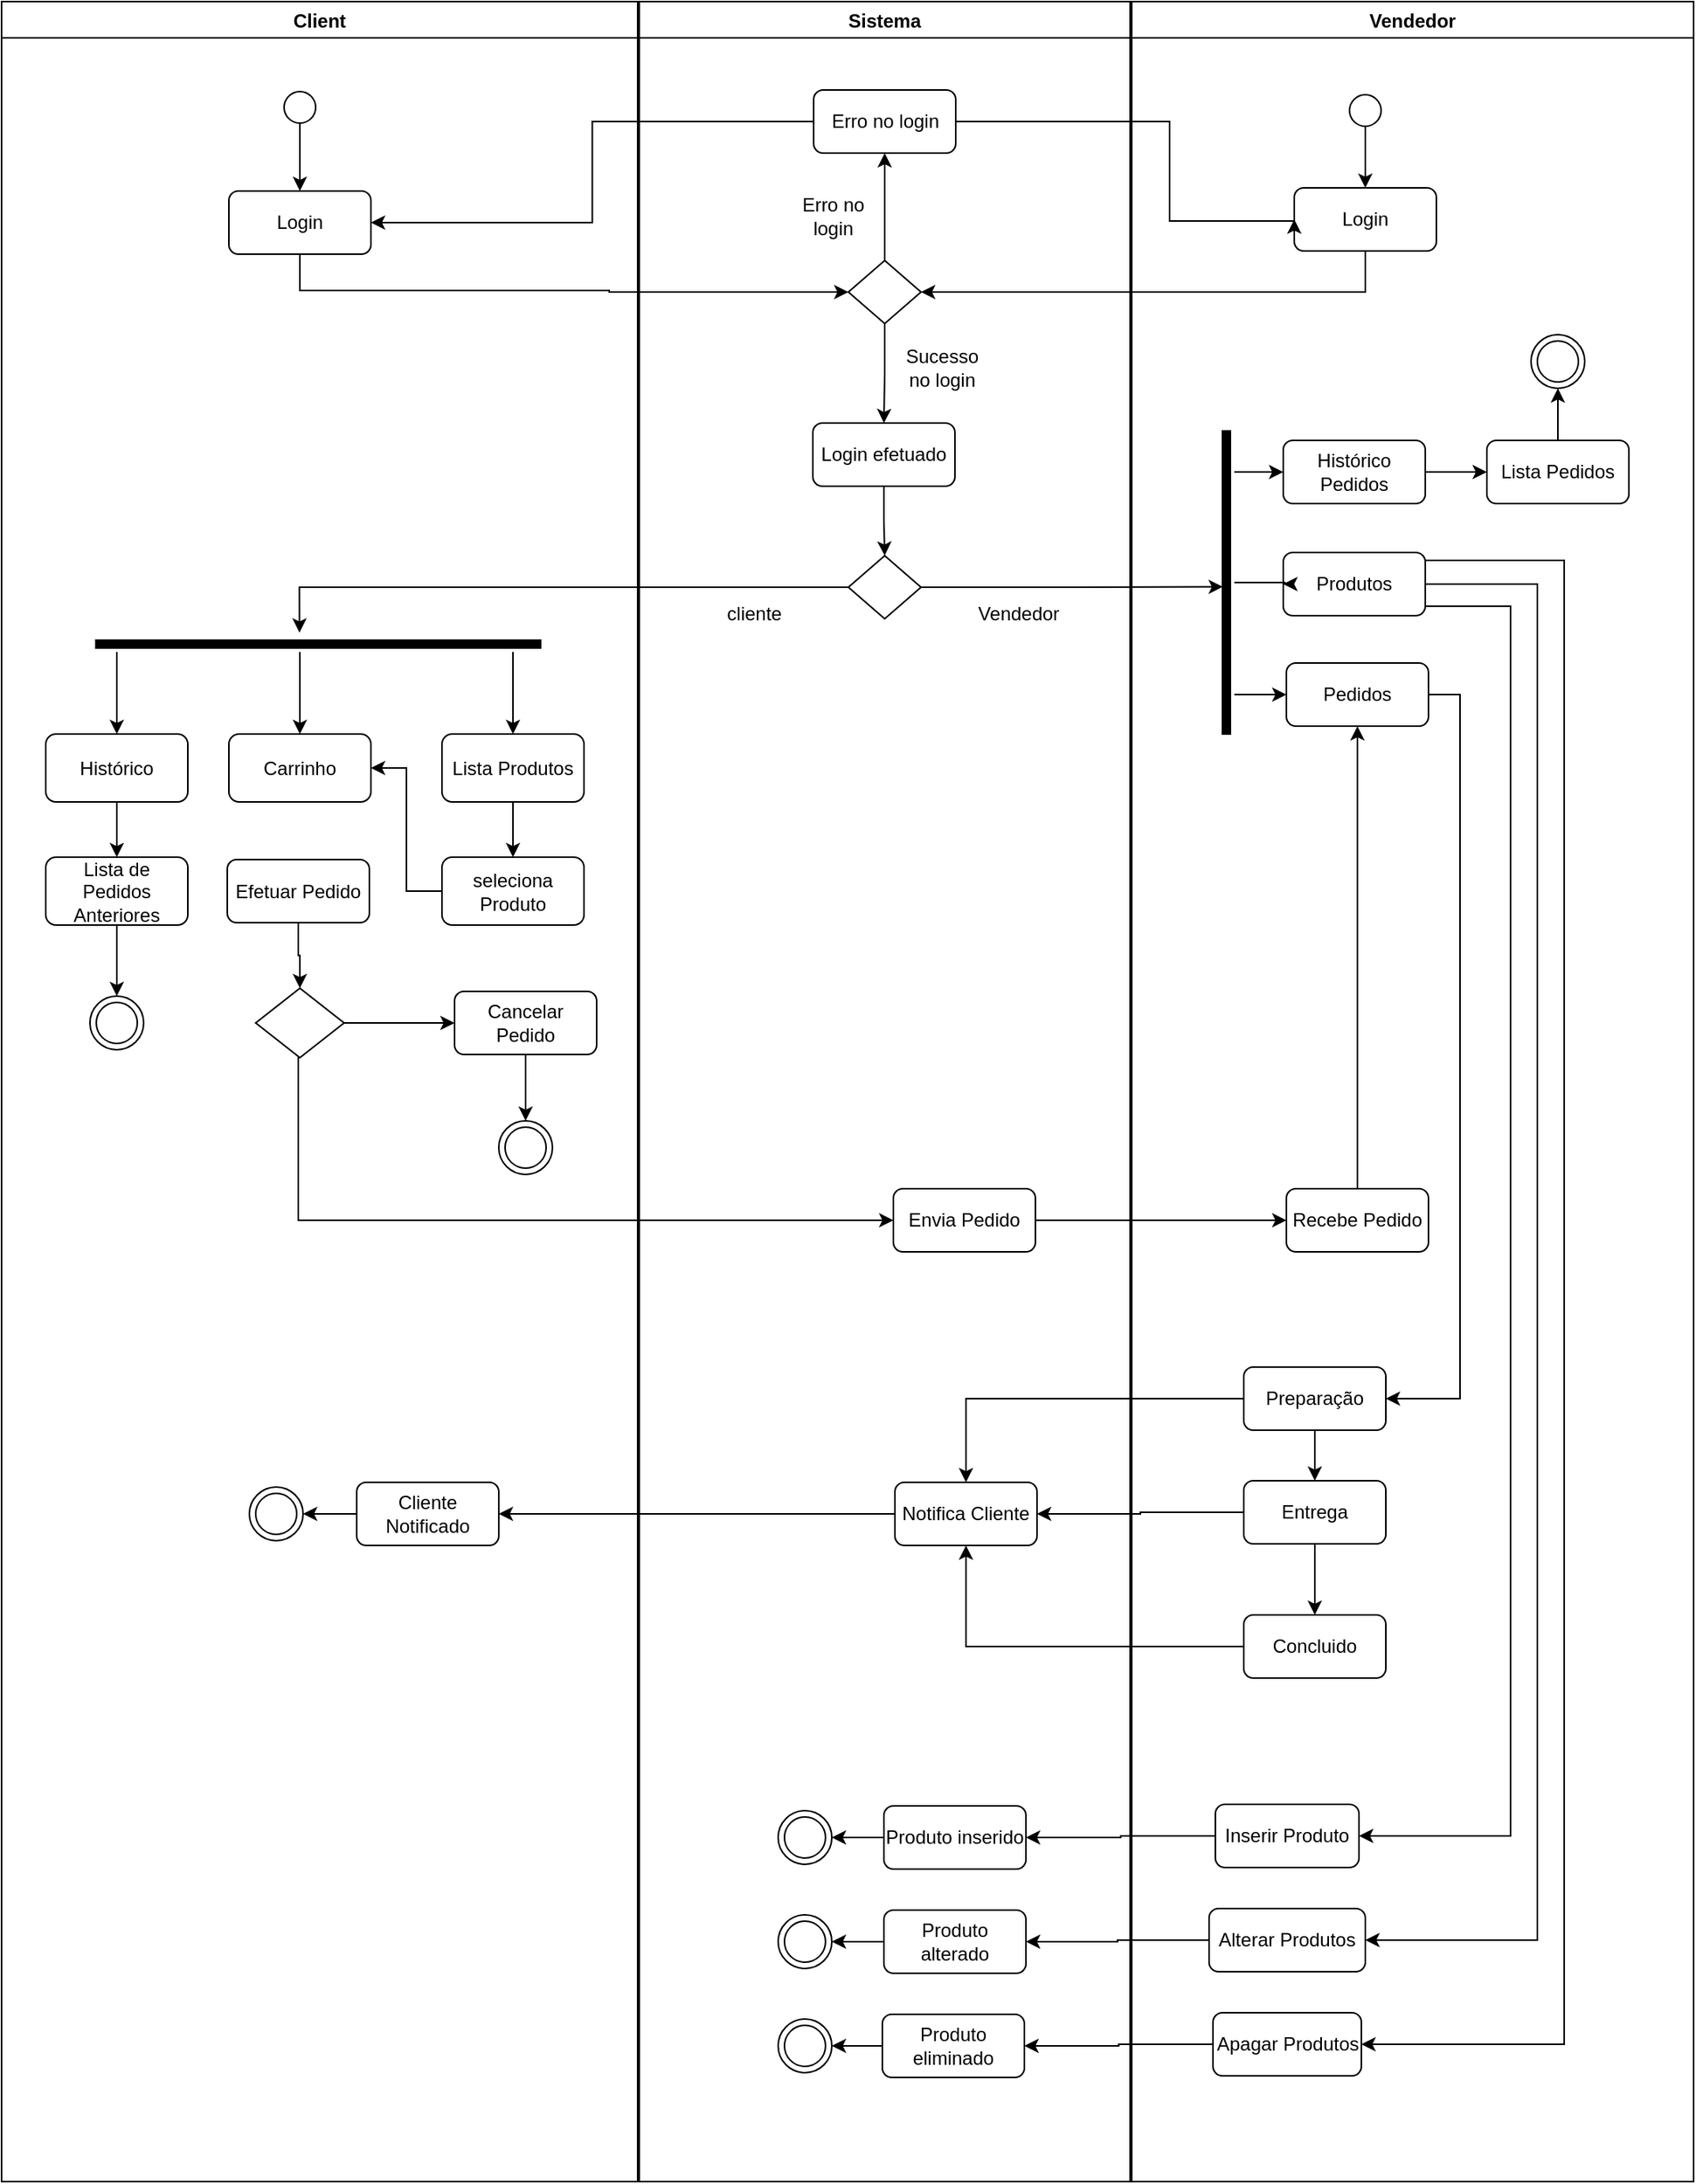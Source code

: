 <mxfile version="20.6.0" type="device"><diagram id="sSi5t94_LfOkvPr51r16" name="Página-2"><mxGraphModel dx="2210" dy="2136" grid="1" gridSize="1" guides="1" tooltips="1" connect="1" arrows="1" fold="1" page="1" pageScale="1" pageWidth="827" pageHeight="1169" math="0" shadow="0"><root><mxCell id="0"/><mxCell id="1" parent="0"/><mxCell id="vVkUSW5sCa-lOaimVGdh-4" value="Client" style="swimlane;startSize=23;" parent="1" vertex="1"><mxGeometry x="-105" y="-440" width="403" height="1381" as="geometry"/></mxCell><mxCell id="7vNiD-d7krQGDd96d4uR-23" value="" style="edgeStyle=orthogonalEdgeStyle;rounded=0;orthogonalLoop=1;jettySize=auto;html=1;" edge="1" parent="vVkUSW5sCa-lOaimVGdh-4" source="vVkUSW5sCa-lOaimVGdh-7" target="vVkUSW5sCa-lOaimVGdh-16"><mxGeometry relative="1" as="geometry"/></mxCell><mxCell id="vVkUSW5sCa-lOaimVGdh-7" value="" style="ellipse;whiteSpace=wrap;html=1;" parent="vVkUSW5sCa-lOaimVGdh-4" vertex="1"><mxGeometry x="179" y="57" width="20" height="20" as="geometry"/></mxCell><mxCell id="vVkUSW5sCa-lOaimVGdh-16" value="Login" style="rounded=1;whiteSpace=wrap;html=1;" parent="vVkUSW5sCa-lOaimVGdh-4" vertex="1"><mxGeometry x="144" y="120" width="90" height="40" as="geometry"/></mxCell><mxCell id="88hetL5LpxJgCvOVFX1W-7" style="edgeStyle=orthogonalEdgeStyle;rounded=0;orthogonalLoop=1;jettySize=auto;html=1;exitX=0.5;exitY=1;exitDx=0;exitDy=0;" parent="vVkUSW5sCa-lOaimVGdh-4" source="vVkUSW5sCa-lOaimVGdh-48" target="88hetL5LpxJgCvOVFX1W-6" edge="1"><mxGeometry relative="1" as="geometry"/></mxCell><mxCell id="vVkUSW5sCa-lOaimVGdh-48" value="Lista Produtos" style="rounded=1;whiteSpace=wrap;html=1;" parent="vVkUSW5sCa-lOaimVGdh-4" vertex="1"><mxGeometry x="279" y="464" width="90" height="43" as="geometry"/></mxCell><mxCell id="7vNiD-d7krQGDd96d4uR-29" style="edgeStyle=orthogonalEdgeStyle;rounded=0;orthogonalLoop=1;jettySize=auto;html=1;entryX=0.5;entryY=0;entryDx=0;entryDy=0;" edge="1" parent="vVkUSW5sCa-lOaimVGdh-4" source="vVkUSW5sCa-lOaimVGdh-49" target="7vNiD-d7krQGDd96d4uR-25"><mxGeometry relative="1" as="geometry"/></mxCell><mxCell id="vVkUSW5sCa-lOaimVGdh-49" value="Cancelar Pedido" style="rounded=1;whiteSpace=wrap;html=1;" parent="vVkUSW5sCa-lOaimVGdh-4" vertex="1"><mxGeometry x="287" y="627" width="90" height="40" as="geometry"/></mxCell><mxCell id="vVkUSW5sCa-lOaimVGdh-97" value="Carrinho" style="rounded=1;whiteSpace=wrap;html=1;" parent="vVkUSW5sCa-lOaimVGdh-4" vertex="1"><mxGeometry x="144" y="464" width="90" height="43" as="geometry"/></mxCell><mxCell id="88hetL5LpxJgCvOVFX1W-21" style="edgeStyle=orthogonalEdgeStyle;rounded=0;orthogonalLoop=1;jettySize=auto;html=1;exitX=0.5;exitY=1;exitDx=0;exitDy=0;" parent="vVkUSW5sCa-lOaimVGdh-4" source="vVkUSW5sCa-lOaimVGdh-98" target="88hetL5LpxJgCvOVFX1W-20" edge="1"><mxGeometry relative="1" as="geometry"/></mxCell><mxCell id="vVkUSW5sCa-lOaimVGdh-98" value="Histórico" style="rounded=1;whiteSpace=wrap;html=1;" parent="vVkUSW5sCa-lOaimVGdh-4" vertex="1"><mxGeometry x="28" y="464" width="90" height="43" as="geometry"/></mxCell><mxCell id="7vNiD-d7krQGDd96d4uR-4" style="edgeStyle=orthogonalEdgeStyle;rounded=0;orthogonalLoop=1;jettySize=auto;html=1;exitX=0;exitY=0.5;exitDx=0;exitDy=0;entryX=1;entryY=0.5;entryDx=0;entryDy=0;" edge="1" parent="vVkUSW5sCa-lOaimVGdh-4" source="88hetL5LpxJgCvOVFX1W-6" target="vVkUSW5sCa-lOaimVGdh-97"><mxGeometry relative="1" as="geometry"/></mxCell><mxCell id="88hetL5LpxJgCvOVFX1W-6" value="seleciona Produto" style="rounded=1;whiteSpace=wrap;html=1;" parent="vVkUSW5sCa-lOaimVGdh-4" vertex="1"><mxGeometry x="279" y="542" width="90" height="43" as="geometry"/></mxCell><mxCell id="7vNiD-d7krQGDd96d4uR-11" value="" style="edgeStyle=orthogonalEdgeStyle;rounded=0;orthogonalLoop=1;jettySize=auto;html=1;" edge="1" parent="vVkUSW5sCa-lOaimVGdh-4" source="88hetL5LpxJgCvOVFX1W-20" target="7vNiD-d7krQGDd96d4uR-9"><mxGeometry relative="1" as="geometry"/></mxCell><mxCell id="88hetL5LpxJgCvOVFX1W-20" value="Lista de Pedidos Anteriores" style="rounded=1;whiteSpace=wrap;html=1;" parent="vVkUSW5sCa-lOaimVGdh-4" vertex="1"><mxGeometry x="28" y="542" width="90" height="43" as="geometry"/></mxCell><mxCell id="88hetL5LpxJgCvOVFX1W-40" style="edgeStyle=orthogonalEdgeStyle;rounded=0;orthogonalLoop=1;jettySize=auto;html=1;exitX=0.5;exitY=1;exitDx=0;exitDy=0;entryX=0.5;entryY=0;entryDx=0;entryDy=0;" parent="vVkUSW5sCa-lOaimVGdh-4" source="88hetL5LpxJgCvOVFX1W-38" target="88hetL5LpxJgCvOVFX1W-39" edge="1"><mxGeometry relative="1" as="geometry"/></mxCell><mxCell id="88hetL5LpxJgCvOVFX1W-38" value="Efetuar Pedido" style="rounded=1;whiteSpace=wrap;html=1;" parent="vVkUSW5sCa-lOaimVGdh-4" vertex="1"><mxGeometry x="143" y="543.5" width="90" height="40" as="geometry"/></mxCell><mxCell id="88hetL5LpxJgCvOVFX1W-41" style="edgeStyle=orthogonalEdgeStyle;rounded=0;orthogonalLoop=1;jettySize=auto;html=1;exitX=1;exitY=0.5;exitDx=0;exitDy=0;" parent="vVkUSW5sCa-lOaimVGdh-4" source="88hetL5LpxJgCvOVFX1W-39" target="vVkUSW5sCa-lOaimVGdh-49" edge="1"><mxGeometry relative="1" as="geometry"/></mxCell><mxCell id="88hetL5LpxJgCvOVFX1W-39" value="" style="rhombus;whiteSpace=wrap;html=1;" parent="vVkUSW5sCa-lOaimVGdh-4" vertex="1"><mxGeometry x="161" y="625" width="56" height="44" as="geometry"/></mxCell><mxCell id="7vNiD-d7krQGDd96d4uR-76" style="edgeStyle=orthogonalEdgeStyle;rounded=0;orthogonalLoop=1;jettySize=auto;html=1;" edge="1" parent="vVkUSW5sCa-lOaimVGdh-4" source="88hetL5LpxJgCvOVFX1W-83" target="7vNiD-d7krQGDd96d4uR-74"><mxGeometry relative="1" as="geometry"/></mxCell><mxCell id="88hetL5LpxJgCvOVFX1W-83" value="Cliente Notificado" style="rounded=1;whiteSpace=wrap;html=1;" parent="vVkUSW5sCa-lOaimVGdh-4" vertex="1"><mxGeometry x="225" y="938" width="90" height="40" as="geometry"/></mxCell><mxCell id="7vNiD-d7krQGDd96d4uR-25" value="" style="ellipse;whiteSpace=wrap;html=1;aspect=fixed;" vertex="1" parent="vVkUSW5sCa-lOaimVGdh-4"><mxGeometry x="315" y="709" width="34" height="34" as="geometry"/></mxCell><mxCell id="7vNiD-d7krQGDd96d4uR-26" value="" style="ellipse;whiteSpace=wrap;html=1;aspect=fixed;" vertex="1" parent="vVkUSW5sCa-lOaimVGdh-4"><mxGeometry x="319" y="713" width="26" height="26" as="geometry"/></mxCell><mxCell id="7vNiD-d7krQGDd96d4uR-47" style="edgeStyle=orthogonalEdgeStyle;rounded=0;orthogonalLoop=1;jettySize=auto;html=1;entryX=0.5;entryY=0;entryDx=0;entryDy=0;" edge="1" parent="vVkUSW5sCa-lOaimVGdh-4" source="7vNiD-d7krQGDd96d4uR-43" target="vVkUSW5sCa-lOaimVGdh-98"><mxGeometry relative="1" as="geometry"><Array as="points"><mxPoint x="73" y="408"/></Array></mxGeometry></mxCell><mxCell id="7vNiD-d7krQGDd96d4uR-48" style="edgeStyle=orthogonalEdgeStyle;rounded=0;orthogonalLoop=1;jettySize=auto;html=1;entryX=0.5;entryY=0;entryDx=0;entryDy=0;" edge="1" parent="vVkUSW5sCa-lOaimVGdh-4" source="7vNiD-d7krQGDd96d4uR-43" target="vVkUSW5sCa-lOaimVGdh-48"><mxGeometry relative="1" as="geometry"><Array as="points"><mxPoint x="324" y="425"/><mxPoint x="324" y="425"/></Array></mxGeometry></mxCell><mxCell id="7vNiD-d7krQGDd96d4uR-49" style="edgeStyle=orthogonalEdgeStyle;rounded=0;orthogonalLoop=1;jettySize=auto;html=1;" edge="1" parent="vVkUSW5sCa-lOaimVGdh-4" source="7vNiD-d7krQGDd96d4uR-43" target="vVkUSW5sCa-lOaimVGdh-97"><mxGeometry relative="1" as="geometry"><Array as="points"><mxPoint x="189" y="419"/><mxPoint x="189" y="419"/></Array></mxGeometry></mxCell><mxCell id="7vNiD-d7krQGDd96d4uR-43" value="" style="line;strokeWidth=6;html=1;" vertex="1" parent="vVkUSW5sCa-lOaimVGdh-4"><mxGeometry x="59.25" y="402" width="282.75" height="10" as="geometry"/></mxCell><mxCell id="7vNiD-d7krQGDd96d4uR-70" value="" style="group" vertex="1" connectable="0" parent="vVkUSW5sCa-lOaimVGdh-4"><mxGeometry x="56" y="630" width="34" height="34" as="geometry"/></mxCell><mxCell id="7vNiD-d7krQGDd96d4uR-9" value="" style="ellipse;whiteSpace=wrap;html=1;aspect=fixed;" vertex="1" parent="7vNiD-d7krQGDd96d4uR-70"><mxGeometry width="34" height="34" as="geometry"/></mxCell><mxCell id="7vNiD-d7krQGDd96d4uR-12" value="" style="ellipse;whiteSpace=wrap;html=1;aspect=fixed;" vertex="1" parent="7vNiD-d7krQGDd96d4uR-70"><mxGeometry x="4" y="4" width="26" height="26" as="geometry"/></mxCell><mxCell id="7vNiD-d7krQGDd96d4uR-73" value="" style="group" vertex="1" connectable="0" parent="vVkUSW5sCa-lOaimVGdh-4"><mxGeometry x="157" y="941" width="34" height="34" as="geometry"/></mxCell><mxCell id="7vNiD-d7krQGDd96d4uR-74" value="" style="ellipse;whiteSpace=wrap;html=1;aspect=fixed;" vertex="1" parent="7vNiD-d7krQGDd96d4uR-73"><mxGeometry width="34" height="34" as="geometry"/></mxCell><mxCell id="7vNiD-d7krQGDd96d4uR-75" value="" style="ellipse;whiteSpace=wrap;html=1;aspect=fixed;" vertex="1" parent="7vNiD-d7krQGDd96d4uR-73"><mxGeometry x="4" y="4" width="26" height="26" as="geometry"/></mxCell><mxCell id="vVkUSW5sCa-lOaimVGdh-5" value="Sistema" style="swimlane;" parent="1" vertex="1"><mxGeometry x="299" y="-440" width="311" height="1381" as="geometry"/></mxCell><mxCell id="7vNiD-d7krQGDd96d4uR-34" value="" style="edgeStyle=orthogonalEdgeStyle;rounded=0;orthogonalLoop=1;jettySize=auto;html=1;" edge="1" parent="vVkUSW5sCa-lOaimVGdh-5" source="vVkUSW5sCa-lOaimVGdh-18" target="vVkUSW5sCa-lOaimVGdh-21"><mxGeometry relative="1" as="geometry"/></mxCell><mxCell id="7vNiD-d7krQGDd96d4uR-35" value="" style="edgeStyle=orthogonalEdgeStyle;rounded=0;orthogonalLoop=1;jettySize=auto;html=1;" edge="1" parent="vVkUSW5sCa-lOaimVGdh-5" source="vVkUSW5sCa-lOaimVGdh-18" target="vVkUSW5sCa-lOaimVGdh-29"><mxGeometry relative="1" as="geometry"/></mxCell><mxCell id="vVkUSW5sCa-lOaimVGdh-18" value="" style="rhombus;whiteSpace=wrap;html=1;" parent="vVkUSW5sCa-lOaimVGdh-5" vertex="1"><mxGeometry x="132.5" y="164" width="46" height="40" as="geometry"/></mxCell><mxCell id="vVkUSW5sCa-lOaimVGdh-21" value="Erro no login" style="rounded=1;whiteSpace=wrap;html=1;" parent="vVkUSW5sCa-lOaimVGdh-5" vertex="1"><mxGeometry x="110.5" y="56" width="90" height="40" as="geometry"/></mxCell><mxCell id="vVkUSW5sCa-lOaimVGdh-23" value="Erro no login" style="text;html=1;strokeColor=none;fillColor=none;align=center;verticalAlign=middle;whiteSpace=wrap;rounded=0;" parent="vVkUSW5sCa-lOaimVGdh-5" vertex="1"><mxGeometry x="93" y="121" width="60" height="30" as="geometry"/></mxCell><mxCell id="vVkUSW5sCa-lOaimVGdh-35" style="edgeStyle=orthogonalEdgeStyle;rounded=0;orthogonalLoop=1;jettySize=auto;html=1;exitX=0.5;exitY=1;exitDx=0;exitDy=0;entryX=0.5;entryY=0;entryDx=0;entryDy=0;" parent="vVkUSW5sCa-lOaimVGdh-5" source="vVkUSW5sCa-lOaimVGdh-29" target="vVkUSW5sCa-lOaimVGdh-34" edge="1"><mxGeometry relative="1" as="geometry"/></mxCell><mxCell id="vVkUSW5sCa-lOaimVGdh-29" value="Login efetuado" style="rounded=1;whiteSpace=wrap;html=1;" parent="vVkUSW5sCa-lOaimVGdh-5" vertex="1"><mxGeometry x="110" y="267" width="90" height="40" as="geometry"/></mxCell><mxCell id="vVkUSW5sCa-lOaimVGdh-30" value="Sucesso no login" style="text;html=1;strokeColor=none;fillColor=none;align=center;verticalAlign=middle;whiteSpace=wrap;rounded=0;" parent="vVkUSW5sCa-lOaimVGdh-5" vertex="1"><mxGeometry x="162" y="217" width="60" height="30" as="geometry"/></mxCell><mxCell id="vVkUSW5sCa-lOaimVGdh-34" value="" style="rhombus;whiteSpace=wrap;html=1;" parent="vVkUSW5sCa-lOaimVGdh-5" vertex="1"><mxGeometry x="132.5" y="351" width="46" height="40" as="geometry"/></mxCell><mxCell id="vVkUSW5sCa-lOaimVGdh-41" value="Vendedor" style="text;html=1;strokeColor=none;fillColor=none;align=center;verticalAlign=middle;whiteSpace=wrap;rounded=0;" parent="vVkUSW5sCa-lOaimVGdh-5" vertex="1"><mxGeometry x="212" y="379" width="57" height="17" as="geometry"/></mxCell><mxCell id="vVkUSW5sCa-lOaimVGdh-46" value="cliente" style="text;html=1;strokeColor=none;fillColor=none;align=center;verticalAlign=middle;whiteSpace=wrap;rounded=0;" parent="vVkUSW5sCa-lOaimVGdh-5" vertex="1"><mxGeometry x="43" y="372.5" width="60" height="30" as="geometry"/></mxCell><mxCell id="vVkUSW5sCa-lOaimVGdh-60" value="Envia Pedido" style="rounded=1;whiteSpace=wrap;html=1;" parent="vVkUSW5sCa-lOaimVGdh-5" vertex="1"><mxGeometry x="161" y="752" width="90" height="40" as="geometry"/></mxCell><mxCell id="88hetL5LpxJgCvOVFX1W-78" value="Notifica Cliente" style="rounded=1;whiteSpace=wrap;html=1;" parent="vVkUSW5sCa-lOaimVGdh-5" vertex="1"><mxGeometry x="162" y="938" width="90" height="40" as="geometry"/></mxCell><mxCell id="7vNiD-d7krQGDd96d4uR-86" style="edgeStyle=orthogonalEdgeStyle;rounded=0;orthogonalLoop=1;jettySize=auto;html=1;entryX=1;entryY=0.5;entryDx=0;entryDy=0;" edge="1" parent="vVkUSW5sCa-lOaimVGdh-5" source="88hetL5LpxJgCvOVFX1W-97" target="7vNiD-d7krQGDd96d4uR-78"><mxGeometry relative="1" as="geometry"/></mxCell><mxCell id="88hetL5LpxJgCvOVFX1W-97" value="Produto inserido" style="rounded=1;whiteSpace=wrap;html=1;" parent="vVkUSW5sCa-lOaimVGdh-5" vertex="1"><mxGeometry x="155" y="1143" width="90" height="40" as="geometry"/></mxCell><mxCell id="7vNiD-d7krQGDd96d4uR-87" style="edgeStyle=orthogonalEdgeStyle;rounded=0;orthogonalLoop=1;jettySize=auto;html=1;entryX=1;entryY=0.5;entryDx=0;entryDy=0;" edge="1" parent="vVkUSW5sCa-lOaimVGdh-5" source="88hetL5LpxJgCvOVFX1W-115" target="7vNiD-d7krQGDd96d4uR-81"><mxGeometry relative="1" as="geometry"><mxPoint x="126" y="1229" as="targetPoint"/></mxGeometry></mxCell><mxCell id="88hetL5LpxJgCvOVFX1W-115" value="Produto alterado" style="rounded=1;whiteSpace=wrap;html=1;" parent="vVkUSW5sCa-lOaimVGdh-5" vertex="1"><mxGeometry x="155" y="1209" width="90" height="40" as="geometry"/></mxCell><mxCell id="7vNiD-d7krQGDd96d4uR-88" style="edgeStyle=orthogonalEdgeStyle;rounded=0;orthogonalLoop=1;jettySize=auto;html=1;entryX=1;entryY=0.5;entryDx=0;entryDy=0;" edge="1" parent="vVkUSW5sCa-lOaimVGdh-5" source="88hetL5LpxJgCvOVFX1W-116" target="7vNiD-d7krQGDd96d4uR-84"><mxGeometry relative="1" as="geometry"/></mxCell><mxCell id="88hetL5LpxJgCvOVFX1W-116" value="Produto eliminado" style="rounded=1;whiteSpace=wrap;html=1;" parent="vVkUSW5sCa-lOaimVGdh-5" vertex="1"><mxGeometry x="154" y="1275" width="90" height="40" as="geometry"/></mxCell><mxCell id="7vNiD-d7krQGDd96d4uR-36" style="edgeStyle=orthogonalEdgeStyle;rounded=0;orthogonalLoop=1;jettySize=auto;html=1;exitX=0.5;exitY=1;exitDx=0;exitDy=0;" edge="1" parent="vVkUSW5sCa-lOaimVGdh-5" source="vVkUSW5sCa-lOaimVGdh-46" target="vVkUSW5sCa-lOaimVGdh-46"><mxGeometry relative="1" as="geometry"/></mxCell><mxCell id="7vNiD-d7krQGDd96d4uR-77" value="" style="group" vertex="1" connectable="0" parent="vVkUSW5sCa-lOaimVGdh-5"><mxGeometry x="88" y="1146" width="34" height="34" as="geometry"/></mxCell><mxCell id="7vNiD-d7krQGDd96d4uR-78" value="" style="ellipse;whiteSpace=wrap;html=1;aspect=fixed;" vertex="1" parent="7vNiD-d7krQGDd96d4uR-77"><mxGeometry width="34" height="34" as="geometry"/></mxCell><mxCell id="7vNiD-d7krQGDd96d4uR-79" value="" style="ellipse;whiteSpace=wrap;html=1;aspect=fixed;" vertex="1" parent="7vNiD-d7krQGDd96d4uR-77"><mxGeometry x="4" y="4" width="26" height="26" as="geometry"/></mxCell><mxCell id="7vNiD-d7krQGDd96d4uR-80" value="" style="group" vertex="1" connectable="0" parent="vVkUSW5sCa-lOaimVGdh-5"><mxGeometry x="88" y="1212" width="34" height="34" as="geometry"/></mxCell><mxCell id="7vNiD-d7krQGDd96d4uR-81" value="" style="ellipse;whiteSpace=wrap;html=1;aspect=fixed;" vertex="1" parent="7vNiD-d7krQGDd96d4uR-80"><mxGeometry width="34" height="34" as="geometry"/></mxCell><mxCell id="7vNiD-d7krQGDd96d4uR-82" value="" style="ellipse;whiteSpace=wrap;html=1;aspect=fixed;" vertex="1" parent="7vNiD-d7krQGDd96d4uR-80"><mxGeometry x="4" y="4" width="26" height="26" as="geometry"/></mxCell><mxCell id="7vNiD-d7krQGDd96d4uR-83" value="" style="group" vertex="1" connectable="0" parent="vVkUSW5sCa-lOaimVGdh-5"><mxGeometry x="88" y="1278" width="34" height="34" as="geometry"/></mxCell><mxCell id="7vNiD-d7krQGDd96d4uR-84" value="" style="ellipse;whiteSpace=wrap;html=1;aspect=fixed;" vertex="1" parent="7vNiD-d7krQGDd96d4uR-83"><mxGeometry width="34" height="34" as="geometry"/></mxCell><mxCell id="7vNiD-d7krQGDd96d4uR-85" value="" style="ellipse;whiteSpace=wrap;html=1;aspect=fixed;" vertex="1" parent="7vNiD-d7krQGDd96d4uR-83"><mxGeometry x="4" y="4" width="26" height="26" as="geometry"/></mxCell><mxCell id="vVkUSW5sCa-lOaimVGdh-6" value="Vendedor" style="swimlane;startSize=23;" parent="1" vertex="1"><mxGeometry x="611" y="-440" width="356" height="1381" as="geometry"/></mxCell><mxCell id="88hetL5LpxJgCvOVFX1W-42" style="edgeStyle=orthogonalEdgeStyle;rounded=0;orthogonalLoop=1;jettySize=auto;html=1;exitX=0.5;exitY=0;exitDx=0;exitDy=0;entryX=0.5;entryY=1;entryDx=0;entryDy=0;" parent="vVkUSW5sCa-lOaimVGdh-6" source="vVkUSW5sCa-lOaimVGdh-63" target="88hetL5LpxJgCvOVFX1W-34" edge="1"><mxGeometry relative="1" as="geometry"/></mxCell><mxCell id="vVkUSW5sCa-lOaimVGdh-63" value="Recebe Pedido" style="rounded=1;whiteSpace=wrap;html=1;" parent="vVkUSW5sCa-lOaimVGdh-6" vertex="1"><mxGeometry x="98" y="752" width="90" height="40" as="geometry"/></mxCell><mxCell id="88hetL5LpxJgCvOVFX1W-26" style="edgeStyle=orthogonalEdgeStyle;rounded=0;orthogonalLoop=1;jettySize=auto;html=1;exitX=0.5;exitY=1;exitDx=0;exitDy=0;entryX=0.5;entryY=0;entryDx=0;entryDy=0;" parent="vVkUSW5sCa-lOaimVGdh-6" source="88hetL5LpxJgCvOVFX1W-24" target="88hetL5LpxJgCvOVFX1W-25" edge="1"><mxGeometry relative="1" as="geometry"/></mxCell><mxCell id="88hetL5LpxJgCvOVFX1W-24" value="" style="ellipse;whiteSpace=wrap;html=1;" parent="vVkUSW5sCa-lOaimVGdh-6" vertex="1"><mxGeometry x="138" y="59" width="20" height="20" as="geometry"/></mxCell><mxCell id="88hetL5LpxJgCvOVFX1W-25" value="Login" style="rounded=1;whiteSpace=wrap;html=1;" parent="vVkUSW5sCa-lOaimVGdh-6" vertex="1"><mxGeometry x="103" y="118" width="90" height="40" as="geometry"/></mxCell><mxCell id="88hetL5LpxJgCvOVFX1W-62" style="edgeStyle=orthogonalEdgeStyle;rounded=0;orthogonalLoop=1;jettySize=auto;html=1;exitX=1;exitY=0.5;exitDx=0;exitDy=0;" parent="vVkUSW5sCa-lOaimVGdh-6" source="88hetL5LpxJgCvOVFX1W-34" target="88hetL5LpxJgCvOVFX1W-45" edge="1"><mxGeometry relative="1" as="geometry"><Array as="points"><mxPoint x="208" y="439"/><mxPoint x="208" y="885"/></Array></mxGeometry></mxCell><mxCell id="88hetL5LpxJgCvOVFX1W-34" value="Pedidos" style="rounded=1;whiteSpace=wrap;html=1;" parent="vVkUSW5sCa-lOaimVGdh-6" vertex="1"><mxGeometry x="98" y="419" width="90" height="40" as="geometry"/></mxCell><mxCell id="7vNiD-d7krQGDd96d4uR-66" style="edgeStyle=orthogonalEdgeStyle;rounded=0;orthogonalLoop=1;jettySize=auto;html=1;entryX=1;entryY=0.5;entryDx=0;entryDy=0;" edge="1" parent="vVkUSW5sCa-lOaimVGdh-6" source="88hetL5LpxJgCvOVFX1W-35" target="88hetL5LpxJgCvOVFX1W-91"><mxGeometry relative="1" as="geometry"><Array as="points"><mxPoint x="240" y="383"/><mxPoint x="240" y="1162"/></Array></mxGeometry></mxCell><mxCell id="7vNiD-d7krQGDd96d4uR-67" style="edgeStyle=orthogonalEdgeStyle;rounded=0;orthogonalLoop=1;jettySize=auto;html=1;" edge="1" parent="vVkUSW5sCa-lOaimVGdh-6" source="88hetL5LpxJgCvOVFX1W-35" target="88hetL5LpxJgCvOVFX1W-92"><mxGeometry relative="1" as="geometry"><Array as="points"><mxPoint x="257" y="369"/><mxPoint x="257" y="1228"/></Array></mxGeometry></mxCell><mxCell id="7vNiD-d7krQGDd96d4uR-68" style="edgeStyle=orthogonalEdgeStyle;rounded=0;orthogonalLoop=1;jettySize=auto;html=1;entryX=1;entryY=0.5;entryDx=0;entryDy=0;" edge="1" parent="vVkUSW5sCa-lOaimVGdh-6" source="88hetL5LpxJgCvOVFX1W-35" target="88hetL5LpxJgCvOVFX1W-90"><mxGeometry relative="1" as="geometry"><Array as="points"><mxPoint x="274" y="354"/><mxPoint x="274" y="1294"/></Array></mxGeometry></mxCell><mxCell id="88hetL5LpxJgCvOVFX1W-35" value="Produtos" style="rounded=1;whiteSpace=wrap;html=1;" parent="vVkUSW5sCa-lOaimVGdh-6" vertex="1"><mxGeometry x="96" y="349" width="90" height="40" as="geometry"/></mxCell><mxCell id="88hetL5LpxJgCvOVFX1W-120" style="edgeStyle=orthogonalEdgeStyle;rounded=0;orthogonalLoop=1;jettySize=auto;html=1;exitX=1;exitY=0.5;exitDx=0;exitDy=0;entryX=0;entryY=0.5;entryDx=0;entryDy=0;" parent="vVkUSW5sCa-lOaimVGdh-6" source="88hetL5LpxJgCvOVFX1W-36" target="88hetL5LpxJgCvOVFX1W-89" edge="1"><mxGeometry relative="1" as="geometry"/></mxCell><mxCell id="88hetL5LpxJgCvOVFX1W-36" value="Histórico Pedidos" style="rounded=1;whiteSpace=wrap;html=1;" parent="vVkUSW5sCa-lOaimVGdh-6" vertex="1"><mxGeometry x="96" y="278" width="90" height="40" as="geometry"/></mxCell><mxCell id="7vNiD-d7krQGDd96d4uR-61" style="edgeStyle=orthogonalEdgeStyle;rounded=0;orthogonalLoop=1;jettySize=auto;html=1;entryX=0.5;entryY=0;entryDx=0;entryDy=0;" edge="1" parent="vVkUSW5sCa-lOaimVGdh-6" source="88hetL5LpxJgCvOVFX1W-45" target="88hetL5LpxJgCvOVFX1W-46"><mxGeometry relative="1" as="geometry"/></mxCell><mxCell id="88hetL5LpxJgCvOVFX1W-45" value="Preparação" style="rounded=1;whiteSpace=wrap;html=1;" parent="vVkUSW5sCa-lOaimVGdh-6" vertex="1"><mxGeometry x="71" y="865" width="90" height="40" as="geometry"/></mxCell><mxCell id="88hetL5LpxJgCvOVFX1W-61" style="edgeStyle=orthogonalEdgeStyle;rounded=0;orthogonalLoop=1;jettySize=auto;html=1;exitX=0.5;exitY=1;exitDx=0;exitDy=0;entryX=0.5;entryY=0;entryDx=0;entryDy=0;" parent="vVkUSW5sCa-lOaimVGdh-6" source="88hetL5LpxJgCvOVFX1W-46" target="88hetL5LpxJgCvOVFX1W-59" edge="1"><mxGeometry relative="1" as="geometry"/></mxCell><mxCell id="88hetL5LpxJgCvOVFX1W-46" value="Entrega" style="rounded=1;whiteSpace=wrap;html=1;" parent="vVkUSW5sCa-lOaimVGdh-6" vertex="1"><mxGeometry x="71" y="937" width="90" height="40" as="geometry"/></mxCell><mxCell id="88hetL5LpxJgCvOVFX1W-59" value="Concluido" style="rounded=1;whiteSpace=wrap;html=1;" parent="vVkUSW5sCa-lOaimVGdh-6" vertex="1"><mxGeometry x="71" y="1022" width="90" height="40" as="geometry"/></mxCell><mxCell id="7vNiD-d7krQGDd96d4uR-93" style="edgeStyle=orthogonalEdgeStyle;rounded=0;orthogonalLoop=1;jettySize=auto;html=1;entryX=0.5;entryY=1;entryDx=0;entryDy=0;" edge="1" parent="vVkUSW5sCa-lOaimVGdh-6" source="88hetL5LpxJgCvOVFX1W-89" target="7vNiD-d7krQGDd96d4uR-91"><mxGeometry relative="1" as="geometry"/></mxCell><mxCell id="88hetL5LpxJgCvOVFX1W-89" value="Lista Pedidos" style="rounded=1;whiteSpace=wrap;html=1;" parent="vVkUSW5sCa-lOaimVGdh-6" vertex="1"><mxGeometry x="225" y="278" width="90" height="40" as="geometry"/></mxCell><mxCell id="88hetL5LpxJgCvOVFX1W-90" value="Apagar Produtos" style="rounded=1;whiteSpace=wrap;html=1;" parent="vVkUSW5sCa-lOaimVGdh-6" vertex="1"><mxGeometry x="51.5" y="1274" width="94" height="40" as="geometry"/></mxCell><mxCell id="88hetL5LpxJgCvOVFX1W-91" value="Inserir Produto" style="rounded=1;whiteSpace=wrap;html=1;" parent="vVkUSW5sCa-lOaimVGdh-6" vertex="1"><mxGeometry x="53" y="1142" width="91" height="40" as="geometry"/></mxCell><mxCell id="88hetL5LpxJgCvOVFX1W-92" value="Alterar Produtos" style="rounded=1;whiteSpace=wrap;html=1;" parent="vVkUSW5sCa-lOaimVGdh-6" vertex="1"><mxGeometry x="49" y="1208" width="99" height="40" as="geometry"/></mxCell><mxCell id="7vNiD-d7krQGDd96d4uR-56" style="edgeStyle=orthogonalEdgeStyle;rounded=0;orthogonalLoop=1;jettySize=auto;html=1;entryX=0;entryY=0.5;entryDx=0;entryDy=0;" edge="1" parent="vVkUSW5sCa-lOaimVGdh-6" source="7vNiD-d7krQGDd96d4uR-53" target="88hetL5LpxJgCvOVFX1W-35"><mxGeometry relative="1" as="geometry"><Array as="points"><mxPoint x="97" y="368"/></Array></mxGeometry></mxCell><mxCell id="7vNiD-d7krQGDd96d4uR-58" style="edgeStyle=orthogonalEdgeStyle;rounded=0;orthogonalLoop=1;jettySize=auto;html=1;" edge="1" parent="vVkUSW5sCa-lOaimVGdh-6" source="7vNiD-d7krQGDd96d4uR-53" target="88hetL5LpxJgCvOVFX1W-34"><mxGeometry relative="1" as="geometry"><Array as="points"><mxPoint x="77" y="439"/><mxPoint x="77" y="439"/></Array></mxGeometry></mxCell><mxCell id="7vNiD-d7krQGDd96d4uR-62" style="edgeStyle=orthogonalEdgeStyle;rounded=0;orthogonalLoop=1;jettySize=auto;html=1;" edge="1" parent="vVkUSW5sCa-lOaimVGdh-6" source="7vNiD-d7krQGDd96d4uR-53" target="88hetL5LpxJgCvOVFX1W-36"><mxGeometry relative="1" as="geometry"><Array as="points"><mxPoint x="78" y="298"/><mxPoint x="78" y="298"/></Array></mxGeometry></mxCell><mxCell id="7vNiD-d7krQGDd96d4uR-53" value="" style="line;strokeWidth=6;direction=south;html=1;" vertex="1" parent="vVkUSW5sCa-lOaimVGdh-6"><mxGeometry x="55" y="271.5" width="10" height="193" as="geometry"/></mxCell><mxCell id="7vNiD-d7krQGDd96d4uR-59" style="edgeStyle=orthogonalEdgeStyle;rounded=0;orthogonalLoop=1;jettySize=auto;html=1;exitX=0.5;exitY=1;exitDx=0;exitDy=0;" edge="1" parent="vVkUSW5sCa-lOaimVGdh-6" source="88hetL5LpxJgCvOVFX1W-35" target="88hetL5LpxJgCvOVFX1W-35"><mxGeometry relative="1" as="geometry"/></mxCell><mxCell id="7vNiD-d7krQGDd96d4uR-90" value="" style="group" vertex="1" connectable="0" parent="vVkUSW5sCa-lOaimVGdh-6"><mxGeometry x="253" y="211" width="34" height="34" as="geometry"/></mxCell><mxCell id="7vNiD-d7krQGDd96d4uR-91" value="" style="ellipse;whiteSpace=wrap;html=1;aspect=fixed;" vertex="1" parent="7vNiD-d7krQGDd96d4uR-90"><mxGeometry width="34" height="34" as="geometry"/></mxCell><mxCell id="7vNiD-d7krQGDd96d4uR-92" value="" style="ellipse;whiteSpace=wrap;html=1;aspect=fixed;" vertex="1" parent="7vNiD-d7krQGDd96d4uR-90"><mxGeometry x="4" y="4" width="26" height="26" as="geometry"/></mxCell><mxCell id="88hetL5LpxJgCvOVFX1W-80" style="edgeStyle=orthogonalEdgeStyle;rounded=0;orthogonalLoop=1;jettySize=auto;html=1;exitX=0;exitY=0.5;exitDx=0;exitDy=0;entryX=0.5;entryY=0;entryDx=0;entryDy=0;" parent="1" source="88hetL5LpxJgCvOVFX1W-45" target="88hetL5LpxJgCvOVFX1W-78" edge="1"><mxGeometry relative="1" as="geometry"><mxPoint x="553" y="452" as="targetPoint"/></mxGeometry></mxCell><mxCell id="88hetL5LpxJgCvOVFX1W-81" style="edgeStyle=orthogonalEdgeStyle;rounded=0;orthogonalLoop=1;jettySize=auto;html=1;exitX=0;exitY=0.5;exitDx=0;exitDy=0;entryX=1;entryY=0.5;entryDx=0;entryDy=0;" parent="1" source="88hetL5LpxJgCvOVFX1W-46" target="88hetL5LpxJgCvOVFX1W-78" edge="1"><mxGeometry relative="1" as="geometry"/></mxCell><mxCell id="88hetL5LpxJgCvOVFX1W-82" style="edgeStyle=orthogonalEdgeStyle;rounded=0;orthogonalLoop=1;jettySize=auto;html=1;exitX=0;exitY=0.5;exitDx=0;exitDy=0;entryX=0.5;entryY=1;entryDx=0;entryDy=0;" parent="1" source="88hetL5LpxJgCvOVFX1W-59" target="88hetL5LpxJgCvOVFX1W-78" edge="1"><mxGeometry relative="1" as="geometry"><mxPoint x="551" y="607" as="targetPoint"/></mxGeometry></mxCell><mxCell id="7vNiD-d7krQGDd96d4uR-24" style="edgeStyle=orthogonalEdgeStyle;rounded=0;orthogonalLoop=1;jettySize=auto;html=1;entryX=0;entryY=0.5;entryDx=0;entryDy=0;" edge="1" parent="1" source="88hetL5LpxJgCvOVFX1W-39" target="vVkUSW5sCa-lOaimVGdh-60"><mxGeometry relative="1" as="geometry"><Array as="points"><mxPoint x="83" y="332"/></Array></mxGeometry></mxCell><mxCell id="7vNiD-d7krQGDd96d4uR-30" style="edgeStyle=orthogonalEdgeStyle;rounded=0;orthogonalLoop=1;jettySize=auto;html=1;entryX=1;entryY=0.5;entryDx=0;entryDy=0;" edge="1" parent="1" source="vVkUSW5sCa-lOaimVGdh-21" target="vVkUSW5sCa-lOaimVGdh-16"><mxGeometry relative="1" as="geometry"/></mxCell><mxCell id="7vNiD-d7krQGDd96d4uR-33" style="edgeStyle=orthogonalEdgeStyle;rounded=0;orthogonalLoop=1;jettySize=auto;html=1;entryX=0;entryY=0.5;entryDx=0;entryDy=0;" edge="1" parent="1" source="vVkUSW5sCa-lOaimVGdh-16" target="vVkUSW5sCa-lOaimVGdh-18"><mxGeometry relative="1" as="geometry"><Array as="points"><mxPoint x="84" y="-257"/><mxPoint x="280" y="-257"/><mxPoint x="430" y="-256"/></Array></mxGeometry></mxCell><mxCell id="7vNiD-d7krQGDd96d4uR-37" style="edgeStyle=orthogonalEdgeStyle;rounded=0;orthogonalLoop=1;jettySize=auto;html=1;entryX=0;entryY=0.5;entryDx=0;entryDy=0;" edge="1" parent="1" source="vVkUSW5sCa-lOaimVGdh-21" target="88hetL5LpxJgCvOVFX1W-25"><mxGeometry relative="1" as="geometry"><Array as="points"><mxPoint x="635" y="-364"/><mxPoint x="635" y="-301"/></Array></mxGeometry></mxCell><mxCell id="7vNiD-d7krQGDd96d4uR-38" style="edgeStyle=orthogonalEdgeStyle;rounded=0;orthogonalLoop=1;jettySize=auto;html=1;entryX=1;entryY=0.5;entryDx=0;entryDy=0;" edge="1" parent="1" source="88hetL5LpxJgCvOVFX1W-25" target="vVkUSW5sCa-lOaimVGdh-18"><mxGeometry relative="1" as="geometry"><Array as="points"><mxPoint x="759" y="-256"/></Array></mxGeometry></mxCell><mxCell id="7vNiD-d7krQGDd96d4uR-50" style="edgeStyle=orthogonalEdgeStyle;rounded=0;orthogonalLoop=1;jettySize=auto;html=1;entryX=0.458;entryY=-0.225;entryDx=0;entryDy=0;entryPerimeter=0;" edge="1" parent="1" source="vVkUSW5sCa-lOaimVGdh-34" target="7vNiD-d7krQGDd96d4uR-43"><mxGeometry relative="1" as="geometry"/></mxCell><mxCell id="7vNiD-d7krQGDd96d4uR-51" style="edgeStyle=orthogonalEdgeStyle;rounded=0;orthogonalLoop=1;jettySize=auto;html=1;" edge="1" parent="1" source="vVkUSW5sCa-lOaimVGdh-60" target="vVkUSW5sCa-lOaimVGdh-63"><mxGeometry relative="1" as="geometry"/></mxCell><mxCell id="7vNiD-d7krQGDd96d4uR-54" style="edgeStyle=orthogonalEdgeStyle;rounded=0;orthogonalLoop=1;jettySize=auto;html=1;entryX=0.514;entryY=0.725;entryDx=0;entryDy=0;entryPerimeter=0;" edge="1" parent="1" source="vVkUSW5sCa-lOaimVGdh-34" target="7vNiD-d7krQGDd96d4uR-53"><mxGeometry relative="1" as="geometry"/></mxCell><mxCell id="7vNiD-d7krQGDd96d4uR-60" style="edgeStyle=orthogonalEdgeStyle;rounded=0;orthogonalLoop=1;jettySize=auto;html=1;" edge="1" parent="1" source="88hetL5LpxJgCvOVFX1W-78" target="88hetL5LpxJgCvOVFX1W-83"><mxGeometry relative="1" as="geometry"/></mxCell><mxCell id="7vNiD-d7krQGDd96d4uR-63" style="edgeStyle=orthogonalEdgeStyle;rounded=0;orthogonalLoop=1;jettySize=auto;html=1;" edge="1" parent="1" source="88hetL5LpxJgCvOVFX1W-91" target="88hetL5LpxJgCvOVFX1W-97"><mxGeometry relative="1" as="geometry"/></mxCell><mxCell id="7vNiD-d7krQGDd96d4uR-64" style="edgeStyle=orthogonalEdgeStyle;rounded=0;orthogonalLoop=1;jettySize=auto;html=1;" edge="1" parent="1" source="88hetL5LpxJgCvOVFX1W-92" target="88hetL5LpxJgCvOVFX1W-115"><mxGeometry relative="1" as="geometry"/></mxCell><mxCell id="7vNiD-d7krQGDd96d4uR-65" style="edgeStyle=orthogonalEdgeStyle;rounded=0;orthogonalLoop=1;jettySize=auto;html=1;entryX=1;entryY=0.5;entryDx=0;entryDy=0;" edge="1" parent="1" source="88hetL5LpxJgCvOVFX1W-90" target="88hetL5LpxJgCvOVFX1W-116"><mxGeometry relative="1" as="geometry"/></mxCell></root></mxGraphModel></diagram></mxfile>